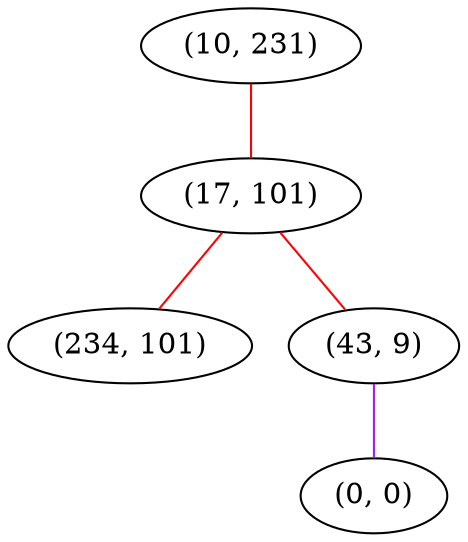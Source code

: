 graph "" {
"(10, 231)";
"(17, 101)";
"(234, 101)";
"(43, 9)";
"(0, 0)";
"(10, 231)" -- "(17, 101)"  [color=red, key=0, weight=1];
"(17, 101)" -- "(234, 101)"  [color=red, key=0, weight=1];
"(17, 101)" -- "(43, 9)"  [color=red, key=0, weight=1];
"(43, 9)" -- "(0, 0)"  [color=purple, key=0, weight=4];
}
